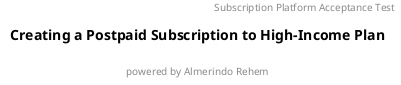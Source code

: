 @startuml Meu Diagram

header Subscription Platform Acceptance Test
title "Creating a Postpaid Subscription to High-Income Plan"
footer powered by Almerindo Rehem

@enduml